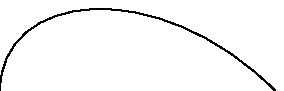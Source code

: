 beginfig(0)

z1=origin;
z2=(3.5cm, 0);

draw z1{dir 90}..{dir -45}z2 withpen boldpen;

label.bot("$z_1$", z1);
label.bot("$z_2$", z2);

endfig
